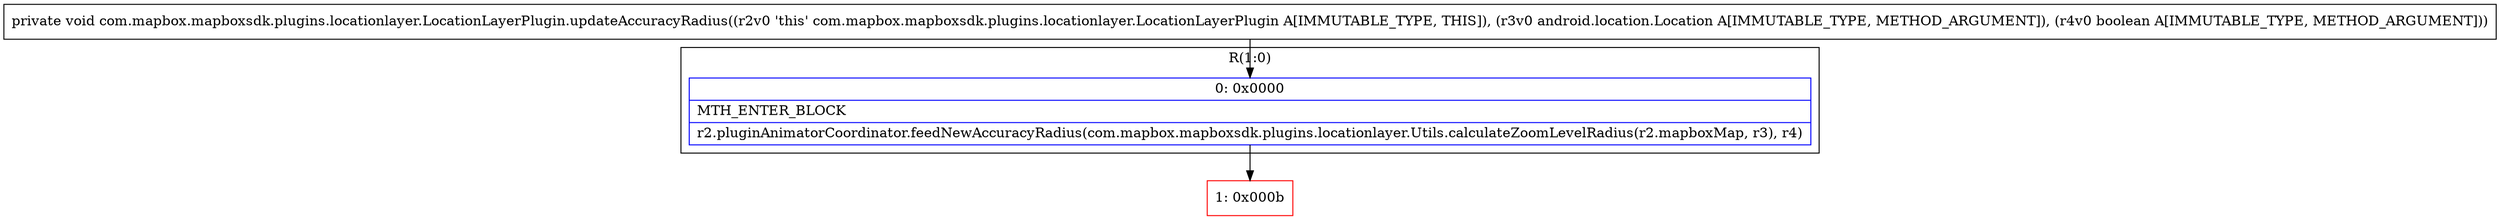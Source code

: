 digraph "CFG forcom.mapbox.mapboxsdk.plugins.locationlayer.LocationLayerPlugin.updateAccuracyRadius(Landroid\/location\/Location;Z)V" {
subgraph cluster_Region_937466561 {
label = "R(1:0)";
node [shape=record,color=blue];
Node_0 [shape=record,label="{0\:\ 0x0000|MTH_ENTER_BLOCK\l|r2.pluginAnimatorCoordinator.feedNewAccuracyRadius(com.mapbox.mapboxsdk.plugins.locationlayer.Utils.calculateZoomLevelRadius(r2.mapboxMap, r3), r4)\l}"];
}
Node_1 [shape=record,color=red,label="{1\:\ 0x000b}"];
MethodNode[shape=record,label="{private void com.mapbox.mapboxsdk.plugins.locationlayer.LocationLayerPlugin.updateAccuracyRadius((r2v0 'this' com.mapbox.mapboxsdk.plugins.locationlayer.LocationLayerPlugin A[IMMUTABLE_TYPE, THIS]), (r3v0 android.location.Location A[IMMUTABLE_TYPE, METHOD_ARGUMENT]), (r4v0 boolean A[IMMUTABLE_TYPE, METHOD_ARGUMENT])) }"];
MethodNode -> Node_0;
Node_0 -> Node_1;
}

